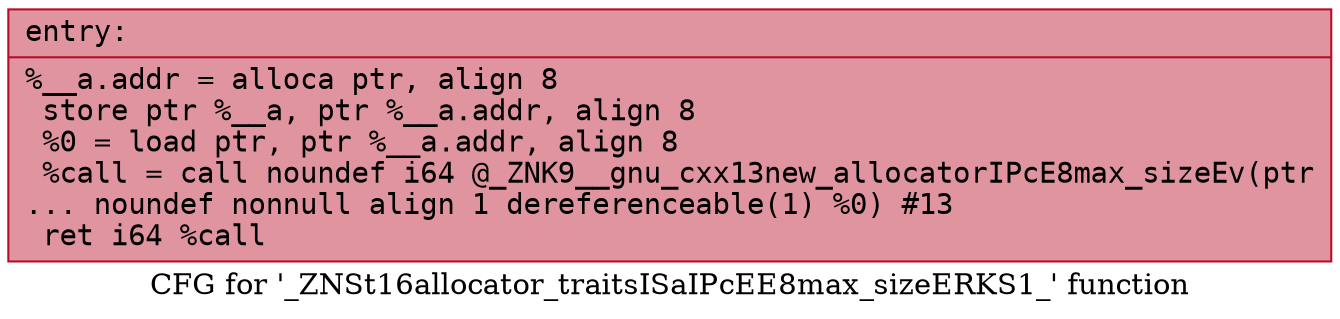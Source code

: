 digraph "CFG for '_ZNSt16allocator_traitsISaIPcEE8max_sizeERKS1_' function" {
	label="CFG for '_ZNSt16allocator_traitsISaIPcEE8max_sizeERKS1_' function";

	Node0x561f1654a0c0 [shape=record,color="#b70d28ff", style=filled, fillcolor="#b70d2870" fontname="Courier",label="{entry:\l|  %__a.addr = alloca ptr, align 8\l  store ptr %__a, ptr %__a.addr, align 8\l  %0 = load ptr, ptr %__a.addr, align 8\l  %call = call noundef i64 @_ZNK9__gnu_cxx13new_allocatorIPcE8max_sizeEv(ptr\l... noundef nonnull align 1 dereferenceable(1) %0) #13\l  ret i64 %call\l}"];
}
